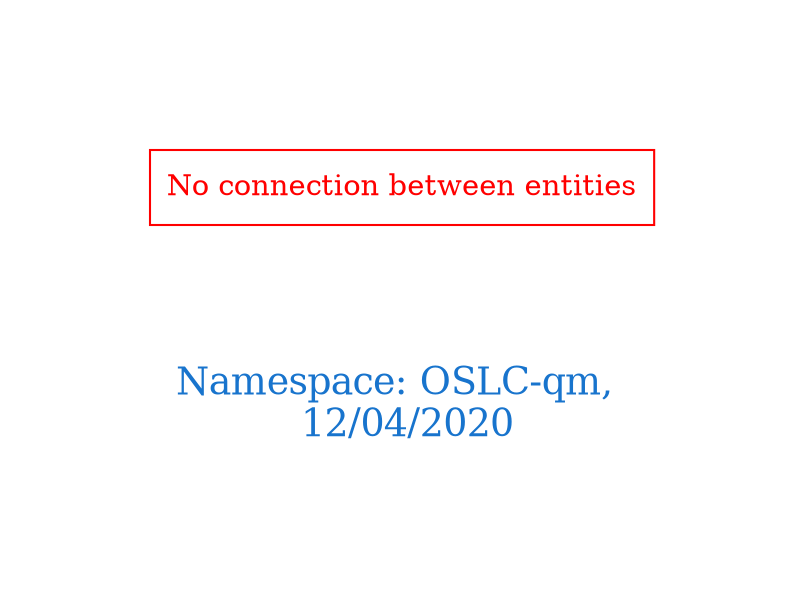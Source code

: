digraph OGIT_ontology {
 graph [ rankdir= LR,pad=1 
fontsize = 18,
fontcolor= dodgerblue3,label = "\n\n\nNamespace: OSLC-qm, \n 12/04/2020"];
node[shape=polygon];
edge [  color="gray81"];

"No connection between entities" [fontcolor = "red",color="red", shape="polygon"]
}

